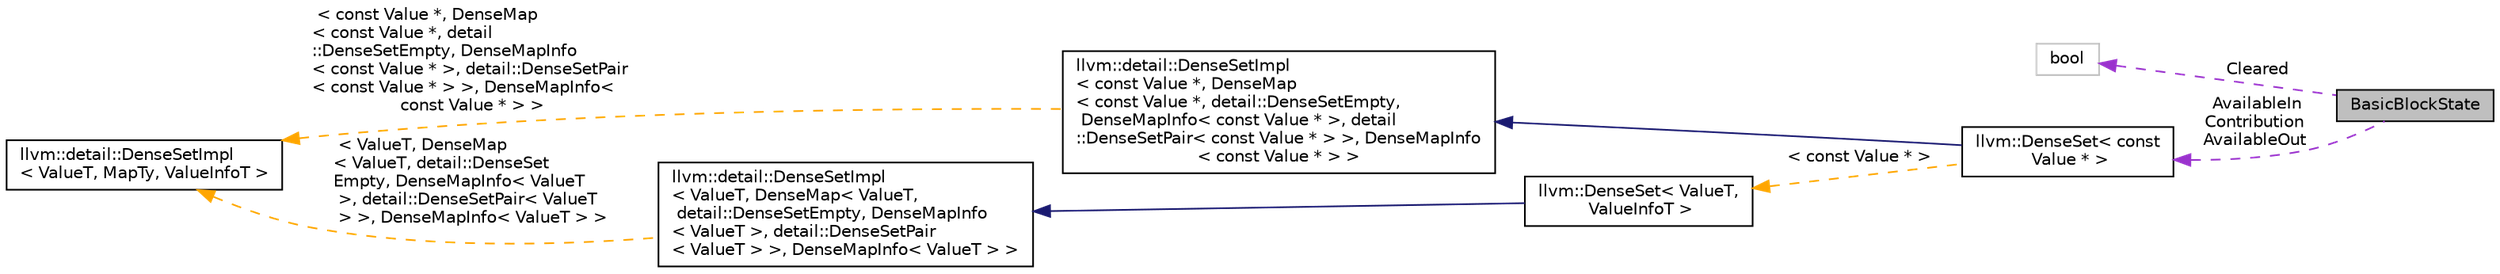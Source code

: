 digraph "BasicBlockState"
{
 // LATEX_PDF_SIZE
  bgcolor="transparent";
  edge [fontname="Helvetica",fontsize="10",labelfontname="Helvetica",labelfontsize="10"];
  node [fontname="Helvetica",fontsize="10",shape=record];
  rankdir="LR";
  Node1 [label="BasicBlockState",height=0.2,width=0.4,color="black", fillcolor="grey75", style="filled", fontcolor="black",tooltip="State we compute and track per basic block."];
  Node2 -> Node1 [dir="back",color="darkorchid3",fontsize="10",style="dashed",label=" Cleared" ,fontname="Helvetica"];
  Node2 [label="bool",height=0.2,width=0.4,color="grey75",tooltip=" "];
  Node3 -> Node1 [dir="back",color="darkorchid3",fontsize="10",style="dashed",label=" AvailableIn\nContribution\nAvailableOut" ,fontname="Helvetica"];
  Node3 [label="llvm::DenseSet\< const\l Value * \>",height=0.2,width=0.4,color="black",URL="$classllvm_1_1DenseSet.html",tooltip=" "];
  Node4 -> Node3 [dir="back",color="midnightblue",fontsize="10",style="solid",fontname="Helvetica"];
  Node4 [label="llvm::detail::DenseSetImpl\l\< const Value *, DenseMap\l\< const Value *, detail::DenseSetEmpty,\l DenseMapInfo\< const Value * \>, detail\l::DenseSetPair\< const Value * \> \>, DenseMapInfo\l\< const Value * \> \>",height=0.2,width=0.4,color="black",URL="$classllvm_1_1detail_1_1DenseSetImpl.html",tooltip=" "];
  Node5 -> Node4 [dir="back",color="orange",fontsize="10",style="dashed",label=" \< const Value *, DenseMap\l\< const Value *, detail\l::DenseSetEmpty, DenseMapInfo\l\< const Value * \>, detail::DenseSetPair\l\< const Value * \> \>, DenseMapInfo\<\l const Value * \> \>" ,fontname="Helvetica"];
  Node5 [label="llvm::detail::DenseSetImpl\l\< ValueT, MapTy, ValueInfoT \>",height=0.2,width=0.4,color="black",URL="$classllvm_1_1detail_1_1DenseSetImpl.html",tooltip="Base class for DenseSet and DenseSmallSet."];
  Node6 -> Node3 [dir="back",color="orange",fontsize="10",style="dashed",label=" \< const Value * \>" ,fontname="Helvetica"];
  Node6 [label="llvm::DenseSet\< ValueT,\l ValueInfoT \>",height=0.2,width=0.4,color="black",URL="$classllvm_1_1DenseSet.html",tooltip="Implements a dense probed hash-table based set."];
  Node7 -> Node6 [dir="back",color="midnightblue",fontsize="10",style="solid",fontname="Helvetica"];
  Node7 [label="llvm::detail::DenseSetImpl\l\< ValueT, DenseMap\< ValueT,\l detail::DenseSetEmpty, DenseMapInfo\l\< ValueT \>, detail::DenseSetPair\l\< ValueT \> \>, DenseMapInfo\< ValueT \> \>",height=0.2,width=0.4,color="black",URL="$classllvm_1_1detail_1_1DenseSetImpl.html",tooltip=" "];
  Node5 -> Node7 [dir="back",color="orange",fontsize="10",style="dashed",label=" \< ValueT, DenseMap\l\< ValueT, detail::DenseSet\lEmpty, DenseMapInfo\< ValueT\l \>, detail::DenseSetPair\< ValueT\l \> \>, DenseMapInfo\< ValueT \> \>" ,fontname="Helvetica"];
}
